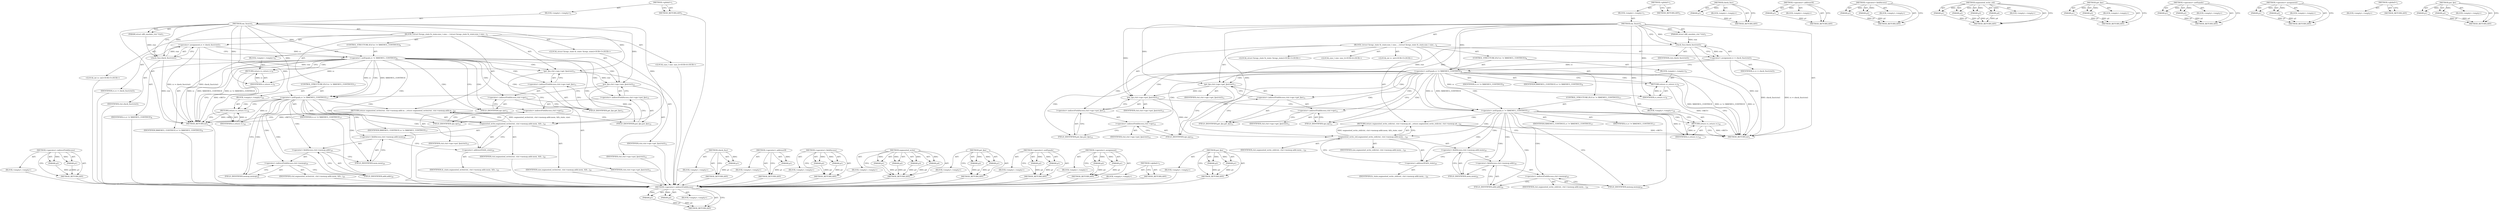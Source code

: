 digraph "put_fpu" {
vulnerable_101 [label=<(METHOD,&lt;operator&gt;.indirectFieldAccess)>];
vulnerable_102 [label=<(PARAM,p1)>];
vulnerable_103 [label=<(PARAM,p2)>];
vulnerable_104 [label=<(BLOCK,&lt;empty&gt;,&lt;empty&gt;)>];
vulnerable_105 [label=<(METHOD_RETURN,ANY)>];
vulnerable_6 [label=<(METHOD,&lt;global&gt;)<SUB>1</SUB>>];
vulnerable_7 [label=<(BLOCK,&lt;empty&gt;,&lt;empty&gt;)<SUB>1</SUB>>];
vulnerable_8 [label=<(METHOD,em_fxsave)<SUB>1</SUB>>];
vulnerable_9 [label=<(PARAM,struct x86_emulate_ctxt *ctxt)<SUB>1</SUB>>];
vulnerable_10 [label=<(BLOCK,{
	struct fxregs_state fx_state;
	size_t size;
...,{
	struct fxregs_state fx_state;
	size_t size;
...)<SUB>2</SUB>>];
vulnerable_11 [label="<(LOCAL,struct fxregs_state fx_state: fxregs_state)<SUB>3</SUB>>"];
vulnerable_12 [label="<(LOCAL,size_t size: size_t)<SUB>4</SUB>>"];
vulnerable_13 [label="<(LOCAL,int rc: int)<SUB>5</SUB>>"];
vulnerable_14 [label=<(&lt;operator&gt;.assignment,rc = check_fxsr(ctxt))<SUB>7</SUB>>];
vulnerable_15 [label=<(IDENTIFIER,rc,rc = check_fxsr(ctxt))<SUB>7</SUB>>];
vulnerable_16 [label=<(check_fxsr,check_fxsr(ctxt))<SUB>7</SUB>>];
vulnerable_17 [label=<(IDENTIFIER,ctxt,check_fxsr(ctxt))<SUB>7</SUB>>];
vulnerable_18 [label=<(CONTROL_STRUCTURE,IF,if (rc != X86EMUL_CONTINUE))<SUB>8</SUB>>];
vulnerable_19 [label=<(&lt;operator&gt;.notEquals,rc != X86EMUL_CONTINUE)<SUB>8</SUB>>];
vulnerable_20 [label=<(IDENTIFIER,rc,rc != X86EMUL_CONTINUE)<SUB>8</SUB>>];
vulnerable_21 [label=<(IDENTIFIER,X86EMUL_CONTINUE,rc != X86EMUL_CONTINUE)<SUB>8</SUB>>];
vulnerable_22 [label=<(BLOCK,&lt;empty&gt;,&lt;empty&gt;)<SUB>9</SUB>>];
vulnerable_23 [label=<(RETURN,return rc;,return rc;)<SUB>9</SUB>>];
vulnerable_24 [label=<(IDENTIFIER,rc,return rc;)<SUB>9</SUB>>];
vulnerable_25 [label=<(get_fpu,ctxt-&gt;ops-&gt;get_fpu(ctxt))<SUB>11</SUB>>];
vulnerable_26 [label=<(&lt;operator&gt;.indirectFieldAccess,ctxt-&gt;ops-&gt;get_fpu)<SUB>11</SUB>>];
vulnerable_27 [label=<(&lt;operator&gt;.indirectFieldAccess,ctxt-&gt;ops)<SUB>11</SUB>>];
vulnerable_28 [label=<(IDENTIFIER,ctxt,ctxt-&gt;ops-&gt;get_fpu(ctxt))<SUB>11</SUB>>];
vulnerable_29 [label=<(FIELD_IDENTIFIER,ops,ops)<SUB>11</SUB>>];
vulnerable_30 [label=<(FIELD_IDENTIFIER,get_fpu,get_fpu)<SUB>11</SUB>>];
vulnerable_31 [label=<(IDENTIFIER,ctxt,ctxt-&gt;ops-&gt;get_fpu(ctxt))<SUB>11</SUB>>];
vulnerable_32 [label=<(put_fpu,ctxt-&gt;ops-&gt;put_fpu(ctxt))<SUB>15</SUB>>];
vulnerable_33 [label=<(&lt;operator&gt;.indirectFieldAccess,ctxt-&gt;ops-&gt;put_fpu)<SUB>15</SUB>>];
vulnerable_34 [label=<(&lt;operator&gt;.indirectFieldAccess,ctxt-&gt;ops)<SUB>15</SUB>>];
vulnerable_35 [label=<(IDENTIFIER,ctxt,ctxt-&gt;ops-&gt;put_fpu(ctxt))<SUB>15</SUB>>];
vulnerable_36 [label=<(FIELD_IDENTIFIER,ops,ops)<SUB>15</SUB>>];
vulnerable_37 [label=<(FIELD_IDENTIFIER,put_fpu,put_fpu)<SUB>15</SUB>>];
vulnerable_38 [label=<(IDENTIFIER,ctxt,ctxt-&gt;ops-&gt;put_fpu(ctxt))<SUB>15</SUB>>];
vulnerable_39 [label=<(CONTROL_STRUCTURE,IF,if (rc != X86EMUL_CONTINUE))<SUB>17</SUB>>];
vulnerable_40 [label=<(&lt;operator&gt;.notEquals,rc != X86EMUL_CONTINUE)<SUB>17</SUB>>];
vulnerable_41 [label=<(IDENTIFIER,rc,rc != X86EMUL_CONTINUE)<SUB>17</SUB>>];
vulnerable_42 [label=<(IDENTIFIER,X86EMUL_CONTINUE,rc != X86EMUL_CONTINUE)<SUB>17</SUB>>];
vulnerable_43 [label=<(BLOCK,&lt;empty&gt;,&lt;empty&gt;)<SUB>18</SUB>>];
vulnerable_44 [label=<(RETURN,return rc;,return rc;)<SUB>18</SUB>>];
vulnerable_45 [label=<(IDENTIFIER,rc,return rc;)<SUB>18</SUB>>];
vulnerable_46 [label=<(RETURN,return segmented_write(ctxt, ctxt-&gt;memop.addr.m...,return segmented_write(ctxt, ctxt-&gt;memop.addr.m...)<SUB>25</SUB>>];
vulnerable_47 [label=<(segmented_write,segmented_write(ctxt, ctxt-&gt;memop.addr.mem, &amp;fx...)<SUB>25</SUB>>];
vulnerable_48 [label=<(IDENTIFIER,ctxt,segmented_write(ctxt, ctxt-&gt;memop.addr.mem, &amp;fx...)<SUB>25</SUB>>];
vulnerable_49 [label=<(&lt;operator&gt;.fieldAccess,ctxt-&gt;memop.addr.mem)<SUB>25</SUB>>];
vulnerable_50 [label=<(&lt;operator&gt;.fieldAccess,ctxt-&gt;memop.addr)<SUB>25</SUB>>];
vulnerable_51 [label=<(&lt;operator&gt;.indirectFieldAccess,ctxt-&gt;memop)<SUB>25</SUB>>];
vulnerable_52 [label=<(IDENTIFIER,ctxt,segmented_write(ctxt, ctxt-&gt;memop.addr.mem, &amp;fx...)<SUB>25</SUB>>];
vulnerable_53 [label=<(FIELD_IDENTIFIER,memop,memop)<SUB>25</SUB>>];
vulnerable_54 [label=<(FIELD_IDENTIFIER,addr,addr)<SUB>25</SUB>>];
vulnerable_55 [label=<(FIELD_IDENTIFIER,mem,mem)<SUB>25</SUB>>];
vulnerable_56 [label=<(&lt;operator&gt;.addressOf,&amp;fx_state)<SUB>25</SUB>>];
vulnerable_57 [label=<(IDENTIFIER,fx_state,segmented_write(ctxt, ctxt-&gt;memop.addr.mem, &amp;fx...)<SUB>25</SUB>>];
vulnerable_58 [label=<(IDENTIFIER,size,segmented_write(ctxt, ctxt-&gt;memop.addr.mem, &amp;fx...)<SUB>25</SUB>>];
vulnerable_59 [label=<(METHOD_RETURN,int)<SUB>1</SUB>>];
vulnerable_61 [label=<(METHOD_RETURN,ANY)<SUB>1</SUB>>];
vulnerable_87 [label=<(METHOD,check_fxsr)>];
vulnerable_88 [label=<(PARAM,p1)>];
vulnerable_89 [label=<(BLOCK,&lt;empty&gt;,&lt;empty&gt;)>];
vulnerable_90 [label=<(METHOD_RETURN,ANY)>];
vulnerable_123 [label=<(METHOD,&lt;operator&gt;.addressOf)>];
vulnerable_124 [label=<(PARAM,p1)>];
vulnerable_125 [label=<(BLOCK,&lt;empty&gt;,&lt;empty&gt;)>];
vulnerable_126 [label=<(METHOD_RETURN,ANY)>];
vulnerable_118 [label=<(METHOD,&lt;operator&gt;.fieldAccess)>];
vulnerable_119 [label=<(PARAM,p1)>];
vulnerable_120 [label=<(PARAM,p2)>];
vulnerable_121 [label=<(BLOCK,&lt;empty&gt;,&lt;empty&gt;)>];
vulnerable_122 [label=<(METHOD_RETURN,ANY)>];
vulnerable_111 [label=<(METHOD,segmented_write)>];
vulnerable_112 [label=<(PARAM,p1)>];
vulnerable_113 [label=<(PARAM,p2)>];
vulnerable_114 [label=<(PARAM,p3)>];
vulnerable_115 [label=<(PARAM,p4)>];
vulnerable_116 [label=<(BLOCK,&lt;empty&gt;,&lt;empty&gt;)>];
vulnerable_117 [label=<(METHOD_RETURN,ANY)>];
vulnerable_96 [label=<(METHOD,get_fpu)>];
vulnerable_97 [label=<(PARAM,p1)>];
vulnerable_98 [label=<(PARAM,p2)>];
vulnerable_99 [label=<(BLOCK,&lt;empty&gt;,&lt;empty&gt;)>];
vulnerable_100 [label=<(METHOD_RETURN,ANY)>];
vulnerable_91 [label=<(METHOD,&lt;operator&gt;.notEquals)>];
vulnerable_92 [label=<(PARAM,p1)>];
vulnerable_93 [label=<(PARAM,p2)>];
vulnerable_94 [label=<(BLOCK,&lt;empty&gt;,&lt;empty&gt;)>];
vulnerable_95 [label=<(METHOD_RETURN,ANY)>];
vulnerable_82 [label=<(METHOD,&lt;operator&gt;.assignment)>];
vulnerable_83 [label=<(PARAM,p1)>];
vulnerable_84 [label=<(PARAM,p2)>];
vulnerable_85 [label=<(BLOCK,&lt;empty&gt;,&lt;empty&gt;)>];
vulnerable_86 [label=<(METHOD_RETURN,ANY)>];
vulnerable_76 [label=<(METHOD,&lt;global&gt;)<SUB>1</SUB>>];
vulnerable_77 [label=<(BLOCK,&lt;empty&gt;,&lt;empty&gt;)>];
vulnerable_78 [label=<(METHOD_RETURN,ANY)>];
vulnerable_106 [label=<(METHOD,put_fpu)>];
vulnerable_107 [label=<(PARAM,p1)>];
vulnerable_108 [label=<(PARAM,p2)>];
vulnerable_109 [label=<(BLOCK,&lt;empty&gt;,&lt;empty&gt;)>];
vulnerable_110 [label=<(METHOD_RETURN,ANY)>];
fixed_101 [label=<(METHOD,&lt;operator&gt;.indirectFieldAccess)>];
fixed_102 [label=<(PARAM,p1)>];
fixed_103 [label=<(PARAM,p2)>];
fixed_104 [label=<(BLOCK,&lt;empty&gt;,&lt;empty&gt;)>];
fixed_105 [label=<(METHOD_RETURN,ANY)>];
fixed_6 [label=<(METHOD,&lt;global&gt;)<SUB>1</SUB>>];
fixed_7 [label=<(BLOCK,&lt;empty&gt;,&lt;empty&gt;)<SUB>1</SUB>>];
fixed_8 [label=<(METHOD,em_fxsave)<SUB>1</SUB>>];
fixed_9 [label=<(PARAM,struct x86_emulate_ctxt *ctxt)<SUB>1</SUB>>];
fixed_10 [label=<(BLOCK,{
	struct fxregs_state fx_state;
	size_t size;
...,{
	struct fxregs_state fx_state;
	size_t size;
...)<SUB>2</SUB>>];
fixed_11 [label="<(LOCAL,struct fxregs_state fx_state: fxregs_state)<SUB>3</SUB>>"];
fixed_12 [label="<(LOCAL,size_t size: size_t)<SUB>4</SUB>>"];
fixed_13 [label="<(LOCAL,int rc: int)<SUB>5</SUB>>"];
fixed_14 [label=<(&lt;operator&gt;.assignment,rc = check_fxsr(ctxt))<SUB>7</SUB>>];
fixed_15 [label=<(IDENTIFIER,rc,rc = check_fxsr(ctxt))<SUB>7</SUB>>];
fixed_16 [label=<(check_fxsr,check_fxsr(ctxt))<SUB>7</SUB>>];
fixed_17 [label=<(IDENTIFIER,ctxt,check_fxsr(ctxt))<SUB>7</SUB>>];
fixed_18 [label=<(CONTROL_STRUCTURE,IF,if (rc != X86EMUL_CONTINUE))<SUB>8</SUB>>];
fixed_19 [label=<(&lt;operator&gt;.notEquals,rc != X86EMUL_CONTINUE)<SUB>8</SUB>>];
fixed_20 [label=<(IDENTIFIER,rc,rc != X86EMUL_CONTINUE)<SUB>8</SUB>>];
fixed_21 [label=<(IDENTIFIER,X86EMUL_CONTINUE,rc != X86EMUL_CONTINUE)<SUB>8</SUB>>];
fixed_22 [label=<(BLOCK,&lt;empty&gt;,&lt;empty&gt;)<SUB>9</SUB>>];
fixed_23 [label=<(RETURN,return rc;,return rc;)<SUB>9</SUB>>];
fixed_24 [label=<(IDENTIFIER,rc,return rc;)<SUB>9</SUB>>];
fixed_25 [label=<(get_fpu,ctxt-&gt;ops-&gt;get_fpu(ctxt))<SUB>11</SUB>>];
fixed_26 [label=<(&lt;operator&gt;.indirectFieldAccess,ctxt-&gt;ops-&gt;get_fpu)<SUB>11</SUB>>];
fixed_27 [label=<(&lt;operator&gt;.indirectFieldAccess,ctxt-&gt;ops)<SUB>11</SUB>>];
fixed_28 [label=<(IDENTIFIER,ctxt,ctxt-&gt;ops-&gt;get_fpu(ctxt))<SUB>11</SUB>>];
fixed_29 [label=<(FIELD_IDENTIFIER,ops,ops)<SUB>11</SUB>>];
fixed_30 [label=<(FIELD_IDENTIFIER,get_fpu,get_fpu)<SUB>11</SUB>>];
fixed_31 [label=<(IDENTIFIER,ctxt,ctxt-&gt;ops-&gt;get_fpu(ctxt))<SUB>11</SUB>>];
fixed_32 [label=<(put_fpu,ctxt-&gt;ops-&gt;put_fpu(ctxt))<SUB>15</SUB>>];
fixed_33 [label=<(&lt;operator&gt;.indirectFieldAccess,ctxt-&gt;ops-&gt;put_fpu)<SUB>15</SUB>>];
fixed_34 [label=<(&lt;operator&gt;.indirectFieldAccess,ctxt-&gt;ops)<SUB>15</SUB>>];
fixed_35 [label=<(IDENTIFIER,ctxt,ctxt-&gt;ops-&gt;put_fpu(ctxt))<SUB>15</SUB>>];
fixed_36 [label=<(FIELD_IDENTIFIER,ops,ops)<SUB>15</SUB>>];
fixed_37 [label=<(FIELD_IDENTIFIER,put_fpu,put_fpu)<SUB>15</SUB>>];
fixed_38 [label=<(IDENTIFIER,ctxt,ctxt-&gt;ops-&gt;put_fpu(ctxt))<SUB>15</SUB>>];
fixed_39 [label=<(CONTROL_STRUCTURE,IF,if (rc != X86EMUL_CONTINUE))<SUB>17</SUB>>];
fixed_40 [label=<(&lt;operator&gt;.notEquals,rc != X86EMUL_CONTINUE)<SUB>17</SUB>>];
fixed_41 [label=<(IDENTIFIER,rc,rc != X86EMUL_CONTINUE)<SUB>17</SUB>>];
fixed_42 [label=<(IDENTIFIER,X86EMUL_CONTINUE,rc != X86EMUL_CONTINUE)<SUB>17</SUB>>];
fixed_43 [label=<(BLOCK,&lt;empty&gt;,&lt;empty&gt;)<SUB>18</SUB>>];
fixed_44 [label=<(RETURN,return rc;,return rc;)<SUB>18</SUB>>];
fixed_45 [label=<(IDENTIFIER,rc,return rc;)<SUB>18</SUB>>];
fixed_46 [label=<(RETURN,return segmented_write_std(ctxt, ctxt-&gt;memop.ad...,return segmented_write_std(ctxt, ctxt-&gt;memop.ad...)<SUB>25</SUB>>];
fixed_47 [label=<(segmented_write_std,segmented_write_std(ctxt, ctxt-&gt;memop.addr.mem,...)<SUB>25</SUB>>];
fixed_48 [label=<(IDENTIFIER,ctxt,segmented_write_std(ctxt, ctxt-&gt;memop.addr.mem,...)<SUB>25</SUB>>];
fixed_49 [label=<(&lt;operator&gt;.fieldAccess,ctxt-&gt;memop.addr.mem)<SUB>25</SUB>>];
fixed_50 [label=<(&lt;operator&gt;.fieldAccess,ctxt-&gt;memop.addr)<SUB>25</SUB>>];
fixed_51 [label=<(&lt;operator&gt;.indirectFieldAccess,ctxt-&gt;memop)<SUB>25</SUB>>];
fixed_52 [label=<(IDENTIFIER,ctxt,segmented_write_std(ctxt, ctxt-&gt;memop.addr.mem,...)<SUB>25</SUB>>];
fixed_53 [label=<(FIELD_IDENTIFIER,memop,memop)<SUB>25</SUB>>];
fixed_54 [label=<(FIELD_IDENTIFIER,addr,addr)<SUB>25</SUB>>];
fixed_55 [label=<(FIELD_IDENTIFIER,mem,mem)<SUB>25</SUB>>];
fixed_56 [label=<(&lt;operator&gt;.addressOf,&amp;fx_state)<SUB>25</SUB>>];
fixed_57 [label=<(IDENTIFIER,fx_state,segmented_write_std(ctxt, ctxt-&gt;memop.addr.mem,...)<SUB>25</SUB>>];
fixed_58 [label=<(IDENTIFIER,size,segmented_write_std(ctxt, ctxt-&gt;memop.addr.mem,...)<SUB>25</SUB>>];
fixed_59 [label=<(METHOD_RETURN,int)<SUB>1</SUB>>];
fixed_61 [label=<(METHOD_RETURN,ANY)<SUB>1</SUB>>];
fixed_87 [label=<(METHOD,check_fxsr)>];
fixed_88 [label=<(PARAM,p1)>];
fixed_89 [label=<(BLOCK,&lt;empty&gt;,&lt;empty&gt;)>];
fixed_90 [label=<(METHOD_RETURN,ANY)>];
fixed_123 [label=<(METHOD,&lt;operator&gt;.addressOf)>];
fixed_124 [label=<(PARAM,p1)>];
fixed_125 [label=<(BLOCK,&lt;empty&gt;,&lt;empty&gt;)>];
fixed_126 [label=<(METHOD_RETURN,ANY)>];
fixed_118 [label=<(METHOD,&lt;operator&gt;.fieldAccess)>];
fixed_119 [label=<(PARAM,p1)>];
fixed_120 [label=<(PARAM,p2)>];
fixed_121 [label=<(BLOCK,&lt;empty&gt;,&lt;empty&gt;)>];
fixed_122 [label=<(METHOD_RETURN,ANY)>];
fixed_111 [label=<(METHOD,segmented_write_std)>];
fixed_112 [label=<(PARAM,p1)>];
fixed_113 [label=<(PARAM,p2)>];
fixed_114 [label=<(PARAM,p3)>];
fixed_115 [label=<(PARAM,p4)>];
fixed_116 [label=<(BLOCK,&lt;empty&gt;,&lt;empty&gt;)>];
fixed_117 [label=<(METHOD_RETURN,ANY)>];
fixed_96 [label=<(METHOD,get_fpu)>];
fixed_97 [label=<(PARAM,p1)>];
fixed_98 [label=<(PARAM,p2)>];
fixed_99 [label=<(BLOCK,&lt;empty&gt;,&lt;empty&gt;)>];
fixed_100 [label=<(METHOD_RETURN,ANY)>];
fixed_91 [label=<(METHOD,&lt;operator&gt;.notEquals)>];
fixed_92 [label=<(PARAM,p1)>];
fixed_93 [label=<(PARAM,p2)>];
fixed_94 [label=<(BLOCK,&lt;empty&gt;,&lt;empty&gt;)>];
fixed_95 [label=<(METHOD_RETURN,ANY)>];
fixed_82 [label=<(METHOD,&lt;operator&gt;.assignment)>];
fixed_83 [label=<(PARAM,p1)>];
fixed_84 [label=<(PARAM,p2)>];
fixed_85 [label=<(BLOCK,&lt;empty&gt;,&lt;empty&gt;)>];
fixed_86 [label=<(METHOD_RETURN,ANY)>];
fixed_76 [label=<(METHOD,&lt;global&gt;)<SUB>1</SUB>>];
fixed_77 [label=<(BLOCK,&lt;empty&gt;,&lt;empty&gt;)>];
fixed_78 [label=<(METHOD_RETURN,ANY)>];
fixed_106 [label=<(METHOD,put_fpu)>];
fixed_107 [label=<(PARAM,p1)>];
fixed_108 [label=<(PARAM,p2)>];
fixed_109 [label=<(BLOCK,&lt;empty&gt;,&lt;empty&gt;)>];
fixed_110 [label=<(METHOD_RETURN,ANY)>];
vulnerable_101 -> vulnerable_102  [key=0, label="AST: "];
vulnerable_101 -> vulnerable_102  [key=1, label="DDG: "];
vulnerable_101 -> vulnerable_104  [key=0, label="AST: "];
vulnerable_101 -> vulnerable_103  [key=0, label="AST: "];
vulnerable_101 -> vulnerable_103  [key=1, label="DDG: "];
vulnerable_101 -> vulnerable_105  [key=0, label="AST: "];
vulnerable_101 -> vulnerable_105  [key=1, label="CFG: "];
vulnerable_102 -> vulnerable_105  [key=0, label="DDG: p1"];
vulnerable_103 -> vulnerable_105  [key=0, label="DDG: p2"];
vulnerable_104 -> fixed_101  [key=0];
vulnerable_105 -> fixed_101  [key=0];
vulnerable_6 -> vulnerable_7  [key=0, label="AST: "];
vulnerable_6 -> vulnerable_61  [key=0, label="AST: "];
vulnerable_6 -> vulnerable_61  [key=1, label="CFG: "];
vulnerable_7 -> vulnerable_8  [key=0, label="AST: "];
vulnerable_8 -> vulnerable_9  [key=0, label="AST: "];
vulnerable_8 -> vulnerable_9  [key=1, label="DDG: "];
vulnerable_8 -> vulnerable_10  [key=0, label="AST: "];
vulnerable_8 -> vulnerable_59  [key=0, label="AST: "];
vulnerable_8 -> vulnerable_16  [key=0, label="CFG: "];
vulnerable_8 -> vulnerable_16  [key=1, label="DDG: "];
vulnerable_8 -> vulnerable_25  [key=0, label="DDG: "];
vulnerable_8 -> vulnerable_32  [key=0, label="DDG: "];
vulnerable_8 -> vulnerable_19  [key=0, label="DDG: "];
vulnerable_8 -> vulnerable_40  [key=0, label="DDG: "];
vulnerable_8 -> vulnerable_47  [key=0, label="DDG: "];
vulnerable_8 -> vulnerable_24  [key=0, label="DDG: "];
vulnerable_8 -> vulnerable_45  [key=0, label="DDG: "];
vulnerable_9 -> vulnerable_16  [key=0, label="DDG: ctxt"];
vulnerable_10 -> vulnerable_11  [key=0, label="AST: "];
vulnerable_10 -> vulnerable_12  [key=0, label="AST: "];
vulnerable_10 -> vulnerable_13  [key=0, label="AST: "];
vulnerable_10 -> vulnerable_14  [key=0, label="AST: "];
vulnerable_10 -> vulnerable_18  [key=0, label="AST: "];
vulnerable_10 -> vulnerable_25  [key=0, label="AST: "];
vulnerable_10 -> vulnerable_32  [key=0, label="AST: "];
vulnerable_10 -> vulnerable_39  [key=0, label="AST: "];
vulnerable_10 -> vulnerable_46  [key=0, label="AST: "];
vulnerable_11 -> fixed_101  [key=0];
vulnerable_12 -> fixed_101  [key=0];
vulnerable_13 -> fixed_101  [key=0];
vulnerable_14 -> vulnerable_15  [key=0, label="AST: "];
vulnerable_14 -> vulnerable_16  [key=0, label="AST: "];
vulnerable_14 -> vulnerable_19  [key=0, label="CFG: "];
vulnerable_14 -> vulnerable_19  [key=1, label="DDG: rc"];
vulnerable_14 -> vulnerable_59  [key=0, label="DDG: check_fxsr(ctxt)"];
vulnerable_14 -> vulnerable_59  [key=1, label="DDG: rc = check_fxsr(ctxt)"];
vulnerable_15 -> fixed_101  [key=0];
vulnerable_16 -> vulnerable_17  [key=0, label="AST: "];
vulnerable_16 -> vulnerable_14  [key=0, label="CFG: "];
vulnerable_16 -> vulnerable_14  [key=1, label="DDG: ctxt"];
vulnerable_16 -> vulnerable_59  [key=0, label="DDG: ctxt"];
vulnerable_16 -> vulnerable_25  [key=0, label="DDG: ctxt"];
vulnerable_17 -> fixed_101  [key=0];
vulnerable_18 -> vulnerable_19  [key=0, label="AST: "];
vulnerable_18 -> vulnerable_22  [key=0, label="AST: "];
vulnerable_19 -> vulnerable_20  [key=0, label="AST: "];
vulnerable_19 -> vulnerable_21  [key=0, label="AST: "];
vulnerable_19 -> vulnerable_23  [key=0, label="CFG: "];
vulnerable_19 -> vulnerable_23  [key=1, label="CDG: "];
vulnerable_19 -> vulnerable_29  [key=0, label="CFG: "];
vulnerable_19 -> vulnerable_29  [key=1, label="CDG: "];
vulnerable_19 -> vulnerable_59  [key=0, label="DDG: rc"];
vulnerable_19 -> vulnerable_59  [key=1, label="DDG: X86EMUL_CONTINUE"];
vulnerable_19 -> vulnerable_59  [key=2, label="DDG: rc != X86EMUL_CONTINUE"];
vulnerable_19 -> vulnerable_40  [key=0, label="DDG: rc"];
vulnerable_19 -> vulnerable_40  [key=1, label="DDG: X86EMUL_CONTINUE"];
vulnerable_19 -> vulnerable_40  [key=2, label="CDG: "];
vulnerable_19 -> vulnerable_24  [key=0, label="DDG: rc"];
vulnerable_19 -> vulnerable_30  [key=0, label="CDG: "];
vulnerable_19 -> vulnerable_34  [key=0, label="CDG: "];
vulnerable_19 -> vulnerable_32  [key=0, label="CDG: "];
vulnerable_19 -> vulnerable_33  [key=0, label="CDG: "];
vulnerable_19 -> vulnerable_26  [key=0, label="CDG: "];
vulnerable_19 -> vulnerable_36  [key=0, label="CDG: "];
vulnerable_19 -> vulnerable_37  [key=0, label="CDG: "];
vulnerable_19 -> vulnerable_25  [key=0, label="CDG: "];
vulnerable_19 -> vulnerable_27  [key=0, label="CDG: "];
vulnerable_20 -> fixed_101  [key=0];
vulnerable_21 -> fixed_101  [key=0];
vulnerable_22 -> vulnerable_23  [key=0, label="AST: "];
vulnerable_23 -> vulnerable_24  [key=0, label="AST: "];
vulnerable_23 -> vulnerable_59  [key=0, label="CFG: "];
vulnerable_23 -> vulnerable_59  [key=1, label="DDG: &lt;RET&gt;"];
vulnerable_24 -> vulnerable_23  [key=0, label="DDG: rc"];
vulnerable_25 -> vulnerable_26  [key=0, label="AST: "];
vulnerable_25 -> vulnerable_31  [key=0, label="AST: "];
vulnerable_25 -> vulnerable_36  [key=0, label="CFG: "];
vulnerable_25 -> vulnerable_32  [key=0, label="DDG: ctxt"];
vulnerable_26 -> vulnerable_27  [key=0, label="AST: "];
vulnerable_26 -> vulnerable_30  [key=0, label="AST: "];
vulnerable_26 -> vulnerable_25  [key=0, label="CFG: "];
vulnerable_27 -> vulnerable_28  [key=0, label="AST: "];
vulnerable_27 -> vulnerable_29  [key=0, label="AST: "];
vulnerable_27 -> vulnerable_30  [key=0, label="CFG: "];
vulnerable_28 -> fixed_101  [key=0];
vulnerable_29 -> vulnerable_27  [key=0, label="CFG: "];
vulnerable_30 -> vulnerable_26  [key=0, label="CFG: "];
vulnerable_31 -> fixed_101  [key=0];
vulnerable_32 -> vulnerable_33  [key=0, label="AST: "];
vulnerable_32 -> vulnerable_38  [key=0, label="AST: "];
vulnerable_32 -> vulnerable_40  [key=0, label="CFG: "];
vulnerable_32 -> vulnerable_47  [key=0, label="DDG: ctxt"];
vulnerable_33 -> vulnerable_34  [key=0, label="AST: "];
vulnerable_33 -> vulnerable_37  [key=0, label="AST: "];
vulnerable_33 -> vulnerable_32  [key=0, label="CFG: "];
vulnerable_34 -> vulnerable_35  [key=0, label="AST: "];
vulnerable_34 -> vulnerable_36  [key=0, label="AST: "];
vulnerable_34 -> vulnerable_37  [key=0, label="CFG: "];
vulnerable_35 -> fixed_101  [key=0];
vulnerable_36 -> vulnerable_34  [key=0, label="CFG: "];
vulnerable_37 -> vulnerable_33  [key=0, label="CFG: "];
vulnerable_38 -> fixed_101  [key=0];
vulnerable_39 -> vulnerable_40  [key=0, label="AST: "];
vulnerable_39 -> vulnerable_43  [key=0, label="AST: "];
vulnerable_40 -> vulnerable_41  [key=0, label="AST: "];
vulnerable_40 -> vulnerable_42  [key=0, label="AST: "];
vulnerable_40 -> vulnerable_44  [key=0, label="CFG: "];
vulnerable_40 -> vulnerable_44  [key=1, label="CDG: "];
vulnerable_40 -> vulnerable_53  [key=0, label="CFG: "];
vulnerable_40 -> vulnerable_53  [key=1, label="CDG: "];
vulnerable_40 -> vulnerable_45  [key=0, label="DDG: rc"];
vulnerable_40 -> vulnerable_47  [key=0, label="CDG: "];
vulnerable_40 -> vulnerable_49  [key=0, label="CDG: "];
vulnerable_40 -> vulnerable_51  [key=0, label="CDG: "];
vulnerable_40 -> vulnerable_46  [key=0, label="CDG: "];
vulnerable_40 -> vulnerable_56  [key=0, label="CDG: "];
vulnerable_40 -> vulnerable_50  [key=0, label="CDG: "];
vulnerable_40 -> vulnerable_55  [key=0, label="CDG: "];
vulnerable_40 -> vulnerable_54  [key=0, label="CDG: "];
vulnerable_41 -> fixed_101  [key=0];
vulnerable_42 -> fixed_101  [key=0];
vulnerable_43 -> vulnerable_44  [key=0, label="AST: "];
vulnerable_44 -> vulnerable_45  [key=0, label="AST: "];
vulnerable_44 -> vulnerable_59  [key=0, label="CFG: "];
vulnerable_44 -> vulnerable_59  [key=1, label="DDG: &lt;RET&gt;"];
vulnerable_45 -> vulnerable_44  [key=0, label="DDG: rc"];
vulnerable_46 -> vulnerable_47  [key=0, label="AST: "];
vulnerable_46 -> vulnerable_59  [key=0, label="CFG: "];
vulnerable_46 -> vulnerable_59  [key=1, label="DDG: &lt;RET&gt;"];
vulnerable_47 -> vulnerable_48  [key=0, label="AST: "];
vulnerable_47 -> vulnerable_49  [key=0, label="AST: "];
vulnerable_47 -> vulnerable_56  [key=0, label="AST: "];
vulnerable_47 -> vulnerable_58  [key=0, label="AST: "];
vulnerable_47 -> vulnerable_46  [key=0, label="CFG: "];
vulnerable_47 -> vulnerable_46  [key=1, label="DDG: segmented_write(ctxt, ctxt-&gt;memop.addr.mem, &amp;fx_state, size)"];
vulnerable_48 -> fixed_101  [key=0];
vulnerable_49 -> vulnerable_50  [key=0, label="AST: "];
vulnerable_49 -> vulnerable_55  [key=0, label="AST: "];
vulnerable_49 -> vulnerable_56  [key=0, label="CFG: "];
vulnerable_50 -> vulnerable_51  [key=0, label="AST: "];
vulnerable_50 -> vulnerable_54  [key=0, label="AST: "];
vulnerable_50 -> vulnerable_55  [key=0, label="CFG: "];
vulnerable_51 -> vulnerable_52  [key=0, label="AST: "];
vulnerable_51 -> vulnerable_53  [key=0, label="AST: "];
vulnerable_51 -> vulnerable_54  [key=0, label="CFG: "];
vulnerable_52 -> fixed_101  [key=0];
vulnerable_53 -> vulnerable_51  [key=0, label="CFG: "];
vulnerable_54 -> vulnerable_50  [key=0, label="CFG: "];
vulnerable_55 -> vulnerable_49  [key=0, label="CFG: "];
vulnerable_56 -> vulnerable_57  [key=0, label="AST: "];
vulnerable_56 -> vulnerable_47  [key=0, label="CFG: "];
vulnerable_57 -> fixed_101  [key=0];
vulnerable_58 -> fixed_101  [key=0];
vulnerable_59 -> fixed_101  [key=0];
vulnerable_61 -> fixed_101  [key=0];
vulnerable_87 -> vulnerable_88  [key=0, label="AST: "];
vulnerable_87 -> vulnerable_88  [key=1, label="DDG: "];
vulnerable_87 -> vulnerable_89  [key=0, label="AST: "];
vulnerable_87 -> vulnerable_90  [key=0, label="AST: "];
vulnerable_87 -> vulnerable_90  [key=1, label="CFG: "];
vulnerable_88 -> vulnerable_90  [key=0, label="DDG: p1"];
vulnerable_89 -> fixed_101  [key=0];
vulnerable_90 -> fixed_101  [key=0];
vulnerable_123 -> vulnerable_124  [key=0, label="AST: "];
vulnerable_123 -> vulnerable_124  [key=1, label="DDG: "];
vulnerable_123 -> vulnerable_125  [key=0, label="AST: "];
vulnerable_123 -> vulnerable_126  [key=0, label="AST: "];
vulnerable_123 -> vulnerable_126  [key=1, label="CFG: "];
vulnerable_124 -> vulnerable_126  [key=0, label="DDG: p1"];
vulnerable_125 -> fixed_101  [key=0];
vulnerable_126 -> fixed_101  [key=0];
vulnerable_118 -> vulnerable_119  [key=0, label="AST: "];
vulnerable_118 -> vulnerable_119  [key=1, label="DDG: "];
vulnerable_118 -> vulnerable_121  [key=0, label="AST: "];
vulnerable_118 -> vulnerable_120  [key=0, label="AST: "];
vulnerable_118 -> vulnerable_120  [key=1, label="DDG: "];
vulnerable_118 -> vulnerable_122  [key=0, label="AST: "];
vulnerable_118 -> vulnerable_122  [key=1, label="CFG: "];
vulnerable_119 -> vulnerable_122  [key=0, label="DDG: p1"];
vulnerable_120 -> vulnerable_122  [key=0, label="DDG: p2"];
vulnerable_121 -> fixed_101  [key=0];
vulnerable_122 -> fixed_101  [key=0];
vulnerable_111 -> vulnerable_112  [key=0, label="AST: "];
vulnerable_111 -> vulnerable_112  [key=1, label="DDG: "];
vulnerable_111 -> vulnerable_116  [key=0, label="AST: "];
vulnerable_111 -> vulnerable_113  [key=0, label="AST: "];
vulnerable_111 -> vulnerable_113  [key=1, label="DDG: "];
vulnerable_111 -> vulnerable_117  [key=0, label="AST: "];
vulnerable_111 -> vulnerable_117  [key=1, label="CFG: "];
vulnerable_111 -> vulnerable_114  [key=0, label="AST: "];
vulnerable_111 -> vulnerable_114  [key=1, label="DDG: "];
vulnerable_111 -> vulnerable_115  [key=0, label="AST: "];
vulnerable_111 -> vulnerable_115  [key=1, label="DDG: "];
vulnerable_112 -> vulnerable_117  [key=0, label="DDG: p1"];
vulnerable_113 -> vulnerable_117  [key=0, label="DDG: p2"];
vulnerable_114 -> vulnerable_117  [key=0, label="DDG: p3"];
vulnerable_115 -> vulnerable_117  [key=0, label="DDG: p4"];
vulnerable_116 -> fixed_101  [key=0];
vulnerable_117 -> fixed_101  [key=0];
vulnerable_96 -> vulnerable_97  [key=0, label="AST: "];
vulnerable_96 -> vulnerable_97  [key=1, label="DDG: "];
vulnerable_96 -> vulnerable_99  [key=0, label="AST: "];
vulnerable_96 -> vulnerable_98  [key=0, label="AST: "];
vulnerable_96 -> vulnerable_98  [key=1, label="DDG: "];
vulnerable_96 -> vulnerable_100  [key=0, label="AST: "];
vulnerable_96 -> vulnerable_100  [key=1, label="CFG: "];
vulnerable_97 -> vulnerable_100  [key=0, label="DDG: p1"];
vulnerable_98 -> vulnerable_100  [key=0, label="DDG: p2"];
vulnerable_99 -> fixed_101  [key=0];
vulnerable_100 -> fixed_101  [key=0];
vulnerable_91 -> vulnerable_92  [key=0, label="AST: "];
vulnerable_91 -> vulnerable_92  [key=1, label="DDG: "];
vulnerable_91 -> vulnerable_94  [key=0, label="AST: "];
vulnerable_91 -> vulnerable_93  [key=0, label="AST: "];
vulnerable_91 -> vulnerable_93  [key=1, label="DDG: "];
vulnerable_91 -> vulnerable_95  [key=0, label="AST: "];
vulnerable_91 -> vulnerable_95  [key=1, label="CFG: "];
vulnerable_92 -> vulnerable_95  [key=0, label="DDG: p1"];
vulnerable_93 -> vulnerable_95  [key=0, label="DDG: p2"];
vulnerable_94 -> fixed_101  [key=0];
vulnerable_95 -> fixed_101  [key=0];
vulnerable_82 -> vulnerable_83  [key=0, label="AST: "];
vulnerable_82 -> vulnerable_83  [key=1, label="DDG: "];
vulnerable_82 -> vulnerable_85  [key=0, label="AST: "];
vulnerable_82 -> vulnerable_84  [key=0, label="AST: "];
vulnerable_82 -> vulnerable_84  [key=1, label="DDG: "];
vulnerable_82 -> vulnerable_86  [key=0, label="AST: "];
vulnerable_82 -> vulnerable_86  [key=1, label="CFG: "];
vulnerable_83 -> vulnerable_86  [key=0, label="DDG: p1"];
vulnerable_84 -> vulnerable_86  [key=0, label="DDG: p2"];
vulnerable_85 -> fixed_101  [key=0];
vulnerable_86 -> fixed_101  [key=0];
vulnerable_76 -> vulnerable_77  [key=0, label="AST: "];
vulnerable_76 -> vulnerable_78  [key=0, label="AST: "];
vulnerable_76 -> vulnerable_78  [key=1, label="CFG: "];
vulnerable_77 -> fixed_101  [key=0];
vulnerable_78 -> fixed_101  [key=0];
vulnerable_106 -> vulnerable_107  [key=0, label="AST: "];
vulnerable_106 -> vulnerable_107  [key=1, label="DDG: "];
vulnerable_106 -> vulnerable_109  [key=0, label="AST: "];
vulnerable_106 -> vulnerable_108  [key=0, label="AST: "];
vulnerable_106 -> vulnerable_108  [key=1, label="DDG: "];
vulnerable_106 -> vulnerable_110  [key=0, label="AST: "];
vulnerable_106 -> vulnerable_110  [key=1, label="CFG: "];
vulnerable_107 -> vulnerable_110  [key=0, label="DDG: p1"];
vulnerable_108 -> vulnerable_110  [key=0, label="DDG: p2"];
vulnerable_109 -> fixed_101  [key=0];
vulnerable_110 -> fixed_101  [key=0];
fixed_101 -> fixed_102  [key=0, label="AST: "];
fixed_101 -> fixed_102  [key=1, label="DDG: "];
fixed_101 -> fixed_104  [key=0, label="AST: "];
fixed_101 -> fixed_103  [key=0, label="AST: "];
fixed_101 -> fixed_103  [key=1, label="DDG: "];
fixed_101 -> fixed_105  [key=0, label="AST: "];
fixed_101 -> fixed_105  [key=1, label="CFG: "];
fixed_102 -> fixed_105  [key=0, label="DDG: p1"];
fixed_103 -> fixed_105  [key=0, label="DDG: p2"];
fixed_6 -> fixed_7  [key=0, label="AST: "];
fixed_6 -> fixed_61  [key=0, label="AST: "];
fixed_6 -> fixed_61  [key=1, label="CFG: "];
fixed_7 -> fixed_8  [key=0, label="AST: "];
fixed_8 -> fixed_9  [key=0, label="AST: "];
fixed_8 -> fixed_9  [key=1, label="DDG: "];
fixed_8 -> fixed_10  [key=0, label="AST: "];
fixed_8 -> fixed_59  [key=0, label="AST: "];
fixed_8 -> fixed_16  [key=0, label="CFG: "];
fixed_8 -> fixed_16  [key=1, label="DDG: "];
fixed_8 -> fixed_25  [key=0, label="DDG: "];
fixed_8 -> fixed_32  [key=0, label="DDG: "];
fixed_8 -> fixed_19  [key=0, label="DDG: "];
fixed_8 -> fixed_40  [key=0, label="DDG: "];
fixed_8 -> fixed_47  [key=0, label="DDG: "];
fixed_8 -> fixed_24  [key=0, label="DDG: "];
fixed_8 -> fixed_45  [key=0, label="DDG: "];
fixed_9 -> fixed_16  [key=0, label="DDG: ctxt"];
fixed_10 -> fixed_11  [key=0, label="AST: "];
fixed_10 -> fixed_12  [key=0, label="AST: "];
fixed_10 -> fixed_13  [key=0, label="AST: "];
fixed_10 -> fixed_14  [key=0, label="AST: "];
fixed_10 -> fixed_18  [key=0, label="AST: "];
fixed_10 -> fixed_25  [key=0, label="AST: "];
fixed_10 -> fixed_32  [key=0, label="AST: "];
fixed_10 -> fixed_39  [key=0, label="AST: "];
fixed_10 -> fixed_46  [key=0, label="AST: "];
fixed_14 -> fixed_15  [key=0, label="AST: "];
fixed_14 -> fixed_16  [key=0, label="AST: "];
fixed_14 -> fixed_19  [key=0, label="CFG: "];
fixed_14 -> fixed_19  [key=1, label="DDG: rc"];
fixed_14 -> fixed_59  [key=0, label="DDG: check_fxsr(ctxt)"];
fixed_14 -> fixed_59  [key=1, label="DDG: rc = check_fxsr(ctxt)"];
fixed_16 -> fixed_17  [key=0, label="AST: "];
fixed_16 -> fixed_14  [key=0, label="CFG: "];
fixed_16 -> fixed_14  [key=1, label="DDG: ctxt"];
fixed_16 -> fixed_59  [key=0, label="DDG: ctxt"];
fixed_16 -> fixed_25  [key=0, label="DDG: ctxt"];
fixed_18 -> fixed_19  [key=0, label="AST: "];
fixed_18 -> fixed_22  [key=0, label="AST: "];
fixed_19 -> fixed_20  [key=0, label="AST: "];
fixed_19 -> fixed_21  [key=0, label="AST: "];
fixed_19 -> fixed_23  [key=0, label="CFG: "];
fixed_19 -> fixed_23  [key=1, label="CDG: "];
fixed_19 -> fixed_29  [key=0, label="CFG: "];
fixed_19 -> fixed_29  [key=1, label="CDG: "];
fixed_19 -> fixed_59  [key=0, label="DDG: rc"];
fixed_19 -> fixed_59  [key=1, label="DDG: X86EMUL_CONTINUE"];
fixed_19 -> fixed_59  [key=2, label="DDG: rc != X86EMUL_CONTINUE"];
fixed_19 -> fixed_40  [key=0, label="DDG: rc"];
fixed_19 -> fixed_40  [key=1, label="DDG: X86EMUL_CONTINUE"];
fixed_19 -> fixed_40  [key=2, label="CDG: "];
fixed_19 -> fixed_24  [key=0, label="DDG: rc"];
fixed_19 -> fixed_30  [key=0, label="CDG: "];
fixed_19 -> fixed_34  [key=0, label="CDG: "];
fixed_19 -> fixed_32  [key=0, label="CDG: "];
fixed_19 -> fixed_33  [key=0, label="CDG: "];
fixed_19 -> fixed_26  [key=0, label="CDG: "];
fixed_19 -> fixed_36  [key=0, label="CDG: "];
fixed_19 -> fixed_37  [key=0, label="CDG: "];
fixed_19 -> fixed_25  [key=0, label="CDG: "];
fixed_19 -> fixed_27  [key=0, label="CDG: "];
fixed_22 -> fixed_23  [key=0, label="AST: "];
fixed_23 -> fixed_24  [key=0, label="AST: "];
fixed_23 -> fixed_59  [key=0, label="CFG: "];
fixed_23 -> fixed_59  [key=1, label="DDG: &lt;RET&gt;"];
fixed_24 -> fixed_23  [key=0, label="DDG: rc"];
fixed_25 -> fixed_26  [key=0, label="AST: "];
fixed_25 -> fixed_31  [key=0, label="AST: "];
fixed_25 -> fixed_36  [key=0, label="CFG: "];
fixed_25 -> fixed_32  [key=0, label="DDG: ctxt"];
fixed_26 -> fixed_27  [key=0, label="AST: "];
fixed_26 -> fixed_30  [key=0, label="AST: "];
fixed_26 -> fixed_25  [key=0, label="CFG: "];
fixed_27 -> fixed_28  [key=0, label="AST: "];
fixed_27 -> fixed_29  [key=0, label="AST: "];
fixed_27 -> fixed_30  [key=0, label="CFG: "];
fixed_29 -> fixed_27  [key=0, label="CFG: "];
fixed_30 -> fixed_26  [key=0, label="CFG: "];
fixed_32 -> fixed_33  [key=0, label="AST: "];
fixed_32 -> fixed_38  [key=0, label="AST: "];
fixed_32 -> fixed_40  [key=0, label="CFG: "];
fixed_32 -> fixed_47  [key=0, label="DDG: ctxt"];
fixed_33 -> fixed_34  [key=0, label="AST: "];
fixed_33 -> fixed_37  [key=0, label="AST: "];
fixed_33 -> fixed_32  [key=0, label="CFG: "];
fixed_34 -> fixed_35  [key=0, label="AST: "];
fixed_34 -> fixed_36  [key=0, label="AST: "];
fixed_34 -> fixed_37  [key=0, label="CFG: "];
fixed_36 -> fixed_34  [key=0, label="CFG: "];
fixed_37 -> fixed_33  [key=0, label="CFG: "];
fixed_39 -> fixed_40  [key=0, label="AST: "];
fixed_39 -> fixed_43  [key=0, label="AST: "];
fixed_40 -> fixed_41  [key=0, label="AST: "];
fixed_40 -> fixed_42  [key=0, label="AST: "];
fixed_40 -> fixed_44  [key=0, label="CFG: "];
fixed_40 -> fixed_44  [key=1, label="CDG: "];
fixed_40 -> fixed_53  [key=0, label="CFG: "];
fixed_40 -> fixed_53  [key=1, label="CDG: "];
fixed_40 -> fixed_45  [key=0, label="DDG: rc"];
fixed_40 -> fixed_47  [key=0, label="CDG: "];
fixed_40 -> fixed_49  [key=0, label="CDG: "];
fixed_40 -> fixed_51  [key=0, label="CDG: "];
fixed_40 -> fixed_46  [key=0, label="CDG: "];
fixed_40 -> fixed_56  [key=0, label="CDG: "];
fixed_40 -> fixed_50  [key=0, label="CDG: "];
fixed_40 -> fixed_55  [key=0, label="CDG: "];
fixed_40 -> fixed_54  [key=0, label="CDG: "];
fixed_43 -> fixed_44  [key=0, label="AST: "];
fixed_44 -> fixed_45  [key=0, label="AST: "];
fixed_44 -> fixed_59  [key=0, label="CFG: "];
fixed_44 -> fixed_59  [key=1, label="DDG: &lt;RET&gt;"];
fixed_45 -> fixed_44  [key=0, label="DDG: rc"];
fixed_46 -> fixed_47  [key=0, label="AST: "];
fixed_46 -> fixed_59  [key=0, label="CFG: "];
fixed_46 -> fixed_59  [key=1, label="DDG: &lt;RET&gt;"];
fixed_47 -> fixed_48  [key=0, label="AST: "];
fixed_47 -> fixed_49  [key=0, label="AST: "];
fixed_47 -> fixed_56  [key=0, label="AST: "];
fixed_47 -> fixed_58  [key=0, label="AST: "];
fixed_47 -> fixed_46  [key=0, label="CFG: "];
fixed_47 -> fixed_46  [key=1, label="DDG: segmented_write_std(ctxt, ctxt-&gt;memop.addr.mem, &amp;fx_state, size)"];
fixed_49 -> fixed_50  [key=0, label="AST: "];
fixed_49 -> fixed_55  [key=0, label="AST: "];
fixed_49 -> fixed_56  [key=0, label="CFG: "];
fixed_50 -> fixed_51  [key=0, label="AST: "];
fixed_50 -> fixed_54  [key=0, label="AST: "];
fixed_50 -> fixed_55  [key=0, label="CFG: "];
fixed_51 -> fixed_52  [key=0, label="AST: "];
fixed_51 -> fixed_53  [key=0, label="AST: "];
fixed_51 -> fixed_54  [key=0, label="CFG: "];
fixed_53 -> fixed_51  [key=0, label="CFG: "];
fixed_54 -> fixed_50  [key=0, label="CFG: "];
fixed_55 -> fixed_49  [key=0, label="CFG: "];
fixed_56 -> fixed_57  [key=0, label="AST: "];
fixed_56 -> fixed_47  [key=0, label="CFG: "];
fixed_87 -> fixed_88  [key=0, label="AST: "];
fixed_87 -> fixed_88  [key=1, label="DDG: "];
fixed_87 -> fixed_89  [key=0, label="AST: "];
fixed_87 -> fixed_90  [key=0, label="AST: "];
fixed_87 -> fixed_90  [key=1, label="CFG: "];
fixed_88 -> fixed_90  [key=0, label="DDG: p1"];
fixed_123 -> fixed_124  [key=0, label="AST: "];
fixed_123 -> fixed_124  [key=1, label="DDG: "];
fixed_123 -> fixed_125  [key=0, label="AST: "];
fixed_123 -> fixed_126  [key=0, label="AST: "];
fixed_123 -> fixed_126  [key=1, label="CFG: "];
fixed_124 -> fixed_126  [key=0, label="DDG: p1"];
fixed_118 -> fixed_119  [key=0, label="AST: "];
fixed_118 -> fixed_119  [key=1, label="DDG: "];
fixed_118 -> fixed_121  [key=0, label="AST: "];
fixed_118 -> fixed_120  [key=0, label="AST: "];
fixed_118 -> fixed_120  [key=1, label="DDG: "];
fixed_118 -> fixed_122  [key=0, label="AST: "];
fixed_118 -> fixed_122  [key=1, label="CFG: "];
fixed_119 -> fixed_122  [key=0, label="DDG: p1"];
fixed_120 -> fixed_122  [key=0, label="DDG: p2"];
fixed_111 -> fixed_112  [key=0, label="AST: "];
fixed_111 -> fixed_112  [key=1, label="DDG: "];
fixed_111 -> fixed_116  [key=0, label="AST: "];
fixed_111 -> fixed_113  [key=0, label="AST: "];
fixed_111 -> fixed_113  [key=1, label="DDG: "];
fixed_111 -> fixed_117  [key=0, label="AST: "];
fixed_111 -> fixed_117  [key=1, label="CFG: "];
fixed_111 -> fixed_114  [key=0, label="AST: "];
fixed_111 -> fixed_114  [key=1, label="DDG: "];
fixed_111 -> fixed_115  [key=0, label="AST: "];
fixed_111 -> fixed_115  [key=1, label="DDG: "];
fixed_112 -> fixed_117  [key=0, label="DDG: p1"];
fixed_113 -> fixed_117  [key=0, label="DDG: p2"];
fixed_114 -> fixed_117  [key=0, label="DDG: p3"];
fixed_115 -> fixed_117  [key=0, label="DDG: p4"];
fixed_96 -> fixed_97  [key=0, label="AST: "];
fixed_96 -> fixed_97  [key=1, label="DDG: "];
fixed_96 -> fixed_99  [key=0, label="AST: "];
fixed_96 -> fixed_98  [key=0, label="AST: "];
fixed_96 -> fixed_98  [key=1, label="DDG: "];
fixed_96 -> fixed_100  [key=0, label="AST: "];
fixed_96 -> fixed_100  [key=1, label="CFG: "];
fixed_97 -> fixed_100  [key=0, label="DDG: p1"];
fixed_98 -> fixed_100  [key=0, label="DDG: p2"];
fixed_91 -> fixed_92  [key=0, label="AST: "];
fixed_91 -> fixed_92  [key=1, label="DDG: "];
fixed_91 -> fixed_94  [key=0, label="AST: "];
fixed_91 -> fixed_93  [key=0, label="AST: "];
fixed_91 -> fixed_93  [key=1, label="DDG: "];
fixed_91 -> fixed_95  [key=0, label="AST: "];
fixed_91 -> fixed_95  [key=1, label="CFG: "];
fixed_92 -> fixed_95  [key=0, label="DDG: p1"];
fixed_93 -> fixed_95  [key=0, label="DDG: p2"];
fixed_82 -> fixed_83  [key=0, label="AST: "];
fixed_82 -> fixed_83  [key=1, label="DDG: "];
fixed_82 -> fixed_85  [key=0, label="AST: "];
fixed_82 -> fixed_84  [key=0, label="AST: "];
fixed_82 -> fixed_84  [key=1, label="DDG: "];
fixed_82 -> fixed_86  [key=0, label="AST: "];
fixed_82 -> fixed_86  [key=1, label="CFG: "];
fixed_83 -> fixed_86  [key=0, label="DDG: p1"];
fixed_84 -> fixed_86  [key=0, label="DDG: p2"];
fixed_76 -> fixed_77  [key=0, label="AST: "];
fixed_76 -> fixed_78  [key=0, label="AST: "];
fixed_76 -> fixed_78  [key=1, label="CFG: "];
fixed_106 -> fixed_107  [key=0, label="AST: "];
fixed_106 -> fixed_107  [key=1, label="DDG: "];
fixed_106 -> fixed_109  [key=0, label="AST: "];
fixed_106 -> fixed_108  [key=0, label="AST: "];
fixed_106 -> fixed_108  [key=1, label="DDG: "];
fixed_106 -> fixed_110  [key=0, label="AST: "];
fixed_106 -> fixed_110  [key=1, label="CFG: "];
fixed_107 -> fixed_110  [key=0, label="DDG: p1"];
fixed_108 -> fixed_110  [key=0, label="DDG: p2"];
}
